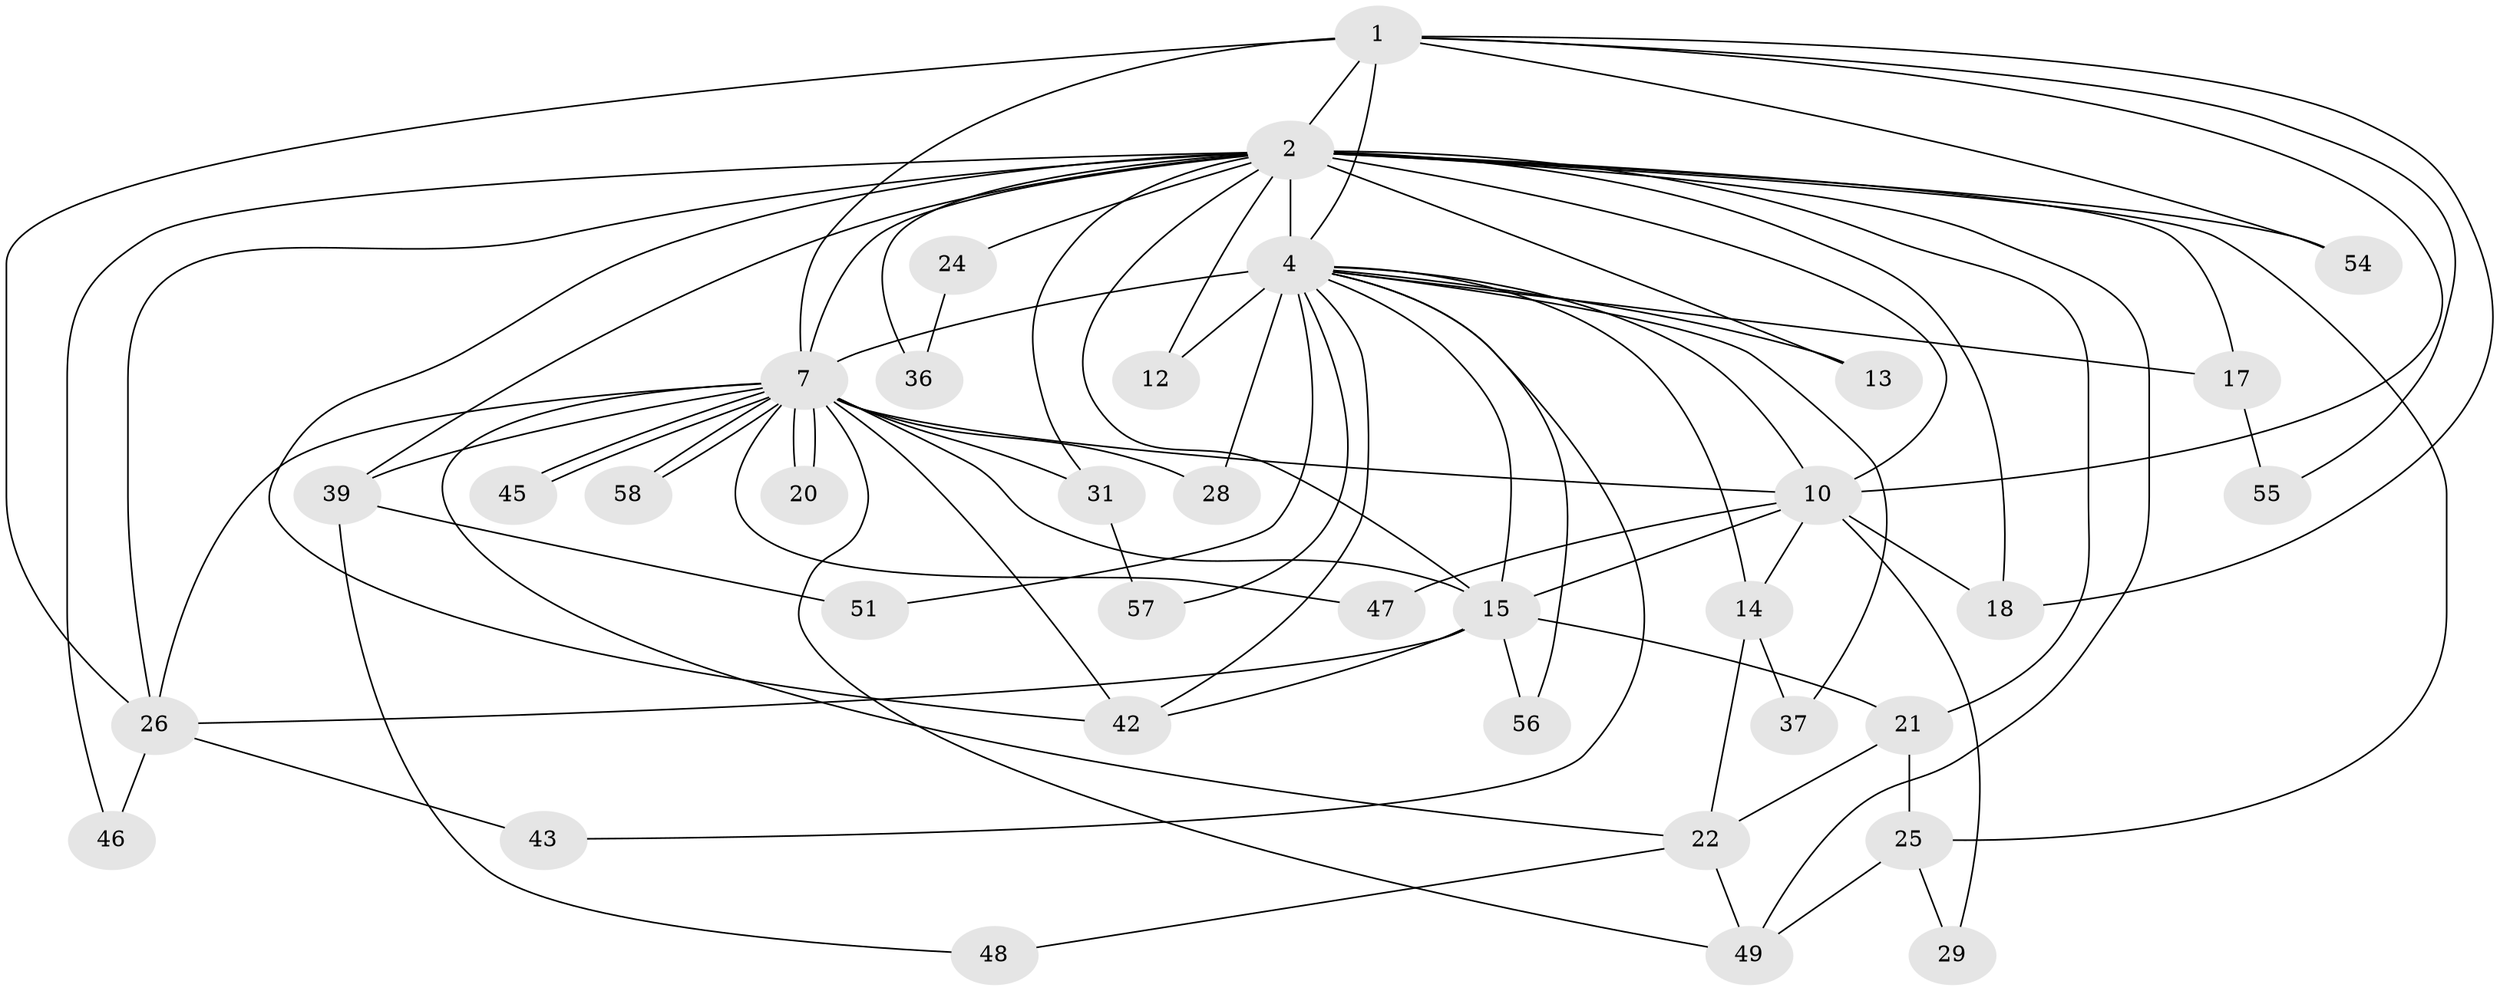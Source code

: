 // original degree distribution, {14: 0.041666666666666664, 15: 0.027777777777777776, 23: 0.013888888888888888, 16: 0.013888888888888888, 12: 0.013888888888888888, 28: 0.013888888888888888, 17: 0.013888888888888888, 3: 0.16666666666666666, 2: 0.5277777777777778, 4: 0.1111111111111111, 10: 0.013888888888888888, 5: 0.027777777777777776, 6: 0.013888888888888888}
// Generated by graph-tools (version 1.1) at 2025/14/03/09/25 04:14:02]
// undirected, 36 vertices, 81 edges
graph export_dot {
graph [start="1"]
  node [color=gray90,style=filled];
  1;
  2 [super="+34+33+16+3"];
  4 [super="+6+71+5"];
  7 [super="+19+35+61+11+23"];
  10 [super="+52"];
  12;
  13;
  14;
  15;
  17;
  18 [super="+65"];
  20;
  21;
  22 [super="+30"];
  24;
  25 [super="+66"];
  26 [super="+27"];
  28;
  29;
  31;
  36;
  37;
  39;
  42 [super="+64+70"];
  43;
  45;
  46;
  47;
  48;
  49 [super="+53"];
  51;
  54;
  55;
  56;
  57;
  58;
  1 -- 2 [weight=3];
  1 -- 4 [weight=5];
  1 -- 7;
  1 -- 10;
  1 -- 54;
  1 -- 55;
  1 -- 18;
  1 -- 26;
  2 -- 4 [weight=14];
  2 -- 7 [weight=5];
  2 -- 10 [weight=4];
  2 -- 13;
  2 -- 31;
  2 -- 39;
  2 -- 26 [weight=4];
  2 -- 36;
  2 -- 12;
  2 -- 15;
  2 -- 17;
  2 -- 18;
  2 -- 21;
  2 -- 24 [weight=2];
  2 -- 25;
  2 -- 42;
  2 -- 46;
  2 -- 49;
  2 -- 54;
  4 -- 7 [weight=8];
  4 -- 10 [weight=4];
  4 -- 12;
  4 -- 17 [weight=2];
  4 -- 28;
  4 -- 56;
  4 -- 13;
  4 -- 37;
  4 -- 43;
  4 -- 42;
  4 -- 14;
  4 -- 15;
  4 -- 51;
  4 -- 57;
  7 -- 10 [weight=2];
  7 -- 20;
  7 -- 20;
  7 -- 26 [weight=2];
  7 -- 28 [weight=2];
  7 -- 31;
  7 -- 42;
  7 -- 45;
  7 -- 45;
  7 -- 58;
  7 -- 58;
  7 -- 39;
  7 -- 22;
  7 -- 15 [weight=2];
  7 -- 47;
  7 -- 49;
  10 -- 14;
  10 -- 15 [weight=2];
  10 -- 18;
  10 -- 29;
  10 -- 47;
  14 -- 22;
  14 -- 37;
  15 -- 21;
  15 -- 42;
  15 -- 56;
  15 -- 26;
  17 -- 55;
  21 -- 22;
  21 -- 25;
  22 -- 48;
  22 -- 49;
  24 -- 36;
  25 -- 29;
  25 -- 49;
  26 -- 43;
  26 -- 46;
  31 -- 57;
  39 -- 48;
  39 -- 51;
}
